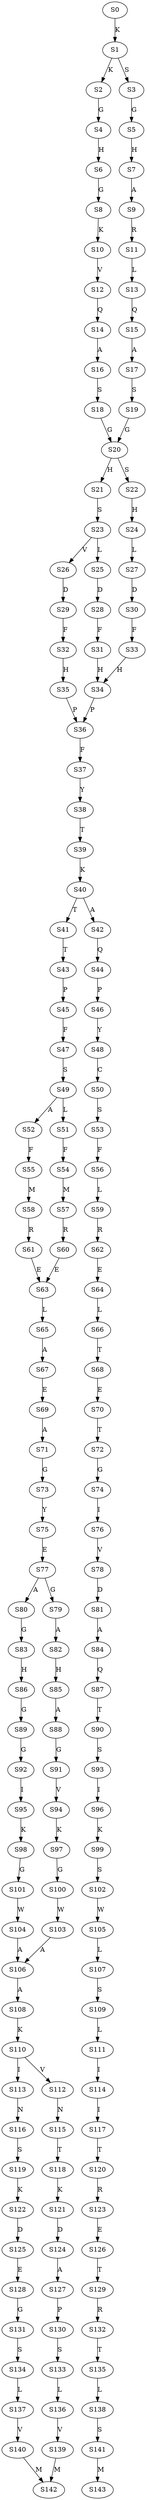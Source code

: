 strict digraph  {
	S0 -> S1 [ label = K ];
	S1 -> S2 [ label = K ];
	S1 -> S3 [ label = S ];
	S2 -> S4 [ label = G ];
	S3 -> S5 [ label = G ];
	S4 -> S6 [ label = H ];
	S5 -> S7 [ label = H ];
	S6 -> S8 [ label = G ];
	S7 -> S9 [ label = A ];
	S8 -> S10 [ label = K ];
	S9 -> S11 [ label = R ];
	S10 -> S12 [ label = V ];
	S11 -> S13 [ label = L ];
	S12 -> S14 [ label = Q ];
	S13 -> S15 [ label = Q ];
	S14 -> S16 [ label = A ];
	S15 -> S17 [ label = A ];
	S16 -> S18 [ label = S ];
	S17 -> S19 [ label = S ];
	S18 -> S20 [ label = G ];
	S19 -> S20 [ label = G ];
	S20 -> S21 [ label = H ];
	S20 -> S22 [ label = S ];
	S21 -> S23 [ label = S ];
	S22 -> S24 [ label = H ];
	S23 -> S25 [ label = L ];
	S23 -> S26 [ label = V ];
	S24 -> S27 [ label = L ];
	S25 -> S28 [ label = D ];
	S26 -> S29 [ label = D ];
	S27 -> S30 [ label = D ];
	S28 -> S31 [ label = F ];
	S29 -> S32 [ label = F ];
	S30 -> S33 [ label = F ];
	S31 -> S34 [ label = H ];
	S32 -> S35 [ label = H ];
	S33 -> S34 [ label = H ];
	S34 -> S36 [ label = P ];
	S35 -> S36 [ label = P ];
	S36 -> S37 [ label = F ];
	S37 -> S38 [ label = Y ];
	S38 -> S39 [ label = T ];
	S39 -> S40 [ label = K ];
	S40 -> S41 [ label = T ];
	S40 -> S42 [ label = A ];
	S41 -> S43 [ label = T ];
	S42 -> S44 [ label = Q ];
	S43 -> S45 [ label = P ];
	S44 -> S46 [ label = P ];
	S45 -> S47 [ label = F ];
	S46 -> S48 [ label = Y ];
	S47 -> S49 [ label = S ];
	S48 -> S50 [ label = C ];
	S49 -> S51 [ label = L ];
	S49 -> S52 [ label = A ];
	S50 -> S53 [ label = S ];
	S51 -> S54 [ label = F ];
	S52 -> S55 [ label = F ];
	S53 -> S56 [ label = F ];
	S54 -> S57 [ label = M ];
	S55 -> S58 [ label = M ];
	S56 -> S59 [ label = L ];
	S57 -> S60 [ label = R ];
	S58 -> S61 [ label = R ];
	S59 -> S62 [ label = R ];
	S60 -> S63 [ label = E ];
	S61 -> S63 [ label = E ];
	S62 -> S64 [ label = E ];
	S63 -> S65 [ label = L ];
	S64 -> S66 [ label = L ];
	S65 -> S67 [ label = A ];
	S66 -> S68 [ label = T ];
	S67 -> S69 [ label = E ];
	S68 -> S70 [ label = E ];
	S69 -> S71 [ label = A ];
	S70 -> S72 [ label = T ];
	S71 -> S73 [ label = G ];
	S72 -> S74 [ label = G ];
	S73 -> S75 [ label = Y ];
	S74 -> S76 [ label = I ];
	S75 -> S77 [ label = E ];
	S76 -> S78 [ label = V ];
	S77 -> S79 [ label = G ];
	S77 -> S80 [ label = A ];
	S78 -> S81 [ label = D ];
	S79 -> S82 [ label = A ];
	S80 -> S83 [ label = G ];
	S81 -> S84 [ label = A ];
	S82 -> S85 [ label = H ];
	S83 -> S86 [ label = H ];
	S84 -> S87 [ label = Q ];
	S85 -> S88 [ label = A ];
	S86 -> S89 [ label = G ];
	S87 -> S90 [ label = T ];
	S88 -> S91 [ label = G ];
	S89 -> S92 [ label = G ];
	S90 -> S93 [ label = S ];
	S91 -> S94 [ label = V ];
	S92 -> S95 [ label = I ];
	S93 -> S96 [ label = I ];
	S94 -> S97 [ label = K ];
	S95 -> S98 [ label = K ];
	S96 -> S99 [ label = K ];
	S97 -> S100 [ label = G ];
	S98 -> S101 [ label = G ];
	S99 -> S102 [ label = S ];
	S100 -> S103 [ label = W ];
	S101 -> S104 [ label = W ];
	S102 -> S105 [ label = W ];
	S103 -> S106 [ label = A ];
	S104 -> S106 [ label = A ];
	S105 -> S107 [ label = L ];
	S106 -> S108 [ label = A ];
	S107 -> S109 [ label = S ];
	S108 -> S110 [ label = K ];
	S109 -> S111 [ label = L ];
	S110 -> S112 [ label = V ];
	S110 -> S113 [ label = I ];
	S111 -> S114 [ label = I ];
	S112 -> S115 [ label = N ];
	S113 -> S116 [ label = N ];
	S114 -> S117 [ label = I ];
	S115 -> S118 [ label = T ];
	S116 -> S119 [ label = S ];
	S117 -> S120 [ label = T ];
	S118 -> S121 [ label = K ];
	S119 -> S122 [ label = K ];
	S120 -> S123 [ label = R ];
	S121 -> S124 [ label = D ];
	S122 -> S125 [ label = D ];
	S123 -> S126 [ label = E ];
	S124 -> S127 [ label = A ];
	S125 -> S128 [ label = E ];
	S126 -> S129 [ label = T ];
	S127 -> S130 [ label = P ];
	S128 -> S131 [ label = G ];
	S129 -> S132 [ label = R ];
	S130 -> S133 [ label = S ];
	S131 -> S134 [ label = S ];
	S132 -> S135 [ label = T ];
	S133 -> S136 [ label = L ];
	S134 -> S137 [ label = L ];
	S135 -> S138 [ label = L ];
	S136 -> S139 [ label = V ];
	S137 -> S140 [ label = V ];
	S138 -> S141 [ label = S ];
	S139 -> S142 [ label = M ];
	S140 -> S142 [ label = M ];
	S141 -> S143 [ label = M ];
}

